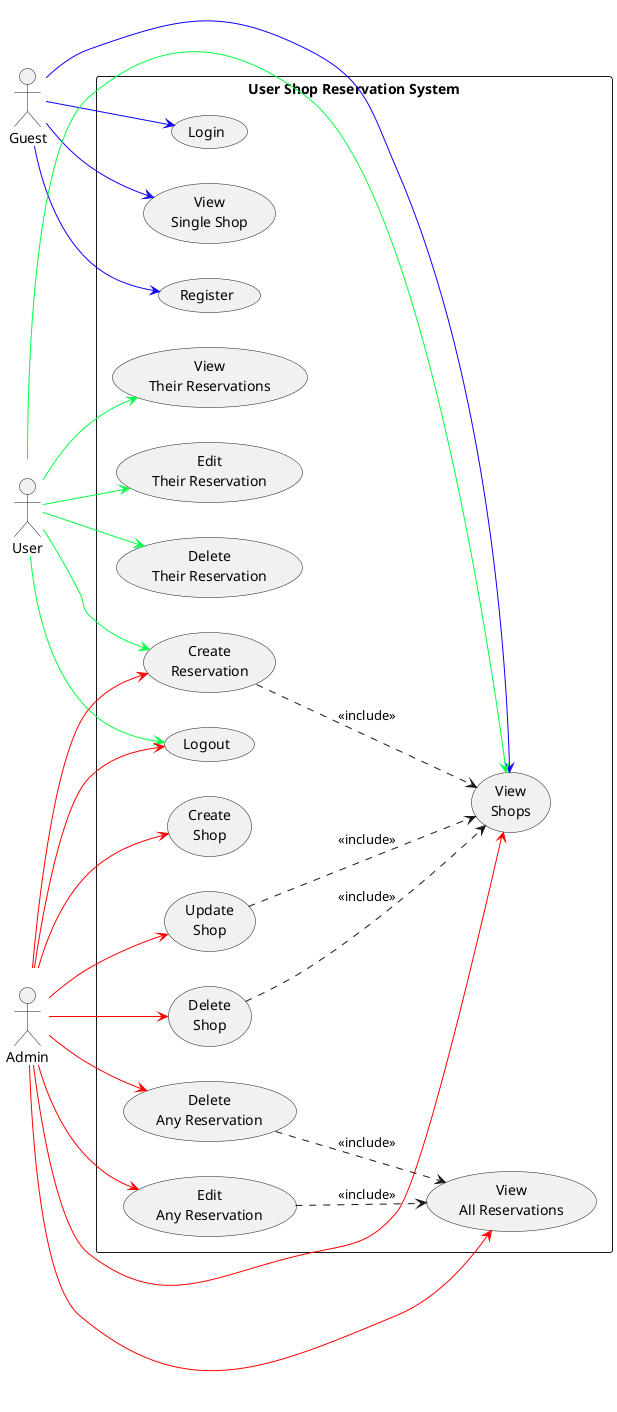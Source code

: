 @startuml User Shop Reservation System Use Case Diagram
left to right direction

actor "Guest" as Guest << (G,#ADD8E6) >>
actor "User" as User << (U,#ADD8E6) >>
actor "Admin" as Admin << (A,#FFD700) >>

rectangle "User Shop Reservation System" {
    usecase "Register" as UC1
    usecase "Login" as UC2
    usecase "Logout" as UC3
    usecase "View\nShops" as UC4
    usecase "View\nSingle Shop" as UC5
    usecase "Create\nReservation" as UC6
    usecase "View\nTheir Reservations" as UC7
    usecase "Edit\nTheir Reservation" as UC8
    usecase "Delete\nTheir Reservation" as UC9
    usecase "Create\nShop" as UC10
    usecase "Update\nShop" as UC11
    usecase "Delete\nShop" as UC12
    usecase "View\nAll Reservations" as UC13
    usecase "Edit\nAny Reservation" as UC14
    usecase "Delete\nAny Reservation" as UC15
    
    Guest --> UC1 #0d00ff
    Guest --> UC2 #0d00ff
    Guest --> UC4 #0d00ff
    Guest --> UC5 #0d00ff

    User --> UC3 #00ff44 
    User --> UC4 #00ff44
    User --> UC6 #00ff44
    User --> UC7 #00ff44
    User --> UC8 #00ff44
    User --> UC9 #00ff44

    Admin --> UC3 #ff0000
    Admin --> UC4 #ff0000
    Admin --> UC6 #ff0000
    Admin --> UC10 #ff0000
    Admin --> UC11 #ff0000
    Admin --> UC12 #ff0000
    Admin --> UC13 #ff0000
    Admin --> UC14 #ff0000
    Admin --> UC15 #ff0000

    UC6 ..> UC4 : <<include>>
    UC11 ..> UC4 : <<include>>
    UC12 ..> UC4  : <<include>>
    UC14 ..> UC13 : <<include>>
    UC15 ..> UC13 : <<include>>
}

@enduml
